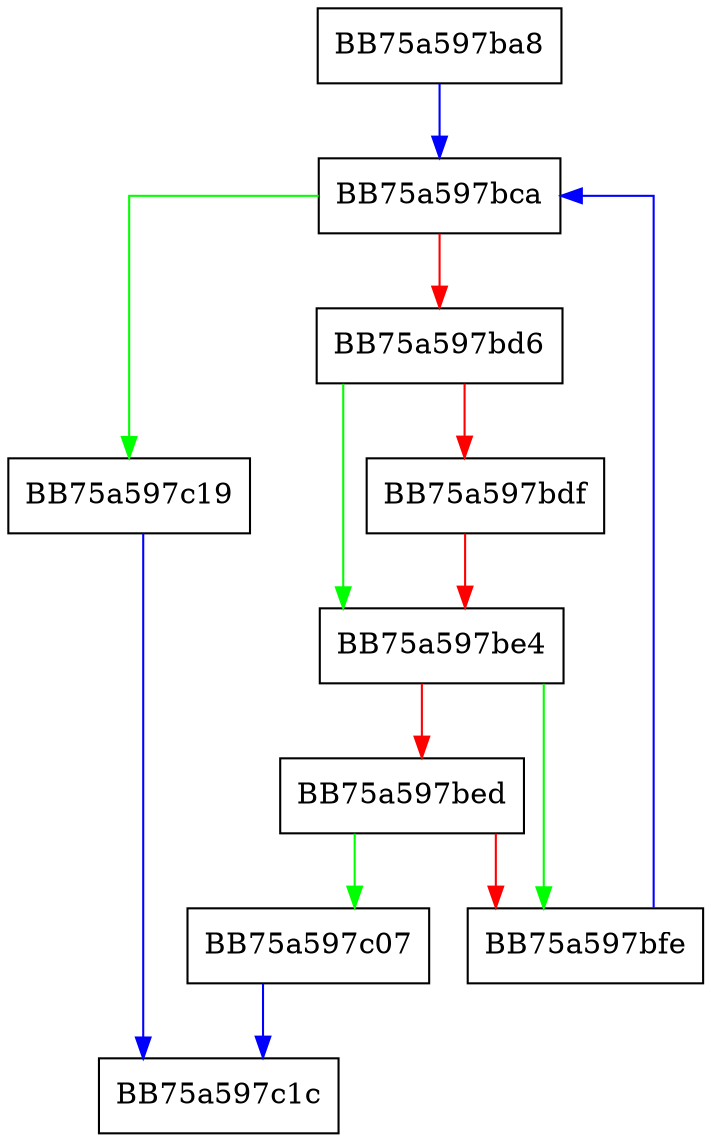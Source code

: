 digraph pe_fofs_to_mofs {
  node [shape="box"];
  graph [splines=ortho];
  BB75a597ba8 -> BB75a597bca [color="blue"];
  BB75a597bca -> BB75a597c19 [color="green"];
  BB75a597bca -> BB75a597bd6 [color="red"];
  BB75a597bd6 -> BB75a597be4 [color="green"];
  BB75a597bd6 -> BB75a597bdf [color="red"];
  BB75a597bdf -> BB75a597be4 [color="red"];
  BB75a597be4 -> BB75a597bfe [color="green"];
  BB75a597be4 -> BB75a597bed [color="red"];
  BB75a597bed -> BB75a597c07 [color="green"];
  BB75a597bed -> BB75a597bfe [color="red"];
  BB75a597bfe -> BB75a597bca [color="blue"];
  BB75a597c07 -> BB75a597c1c [color="blue"];
  BB75a597c19 -> BB75a597c1c [color="blue"];
}